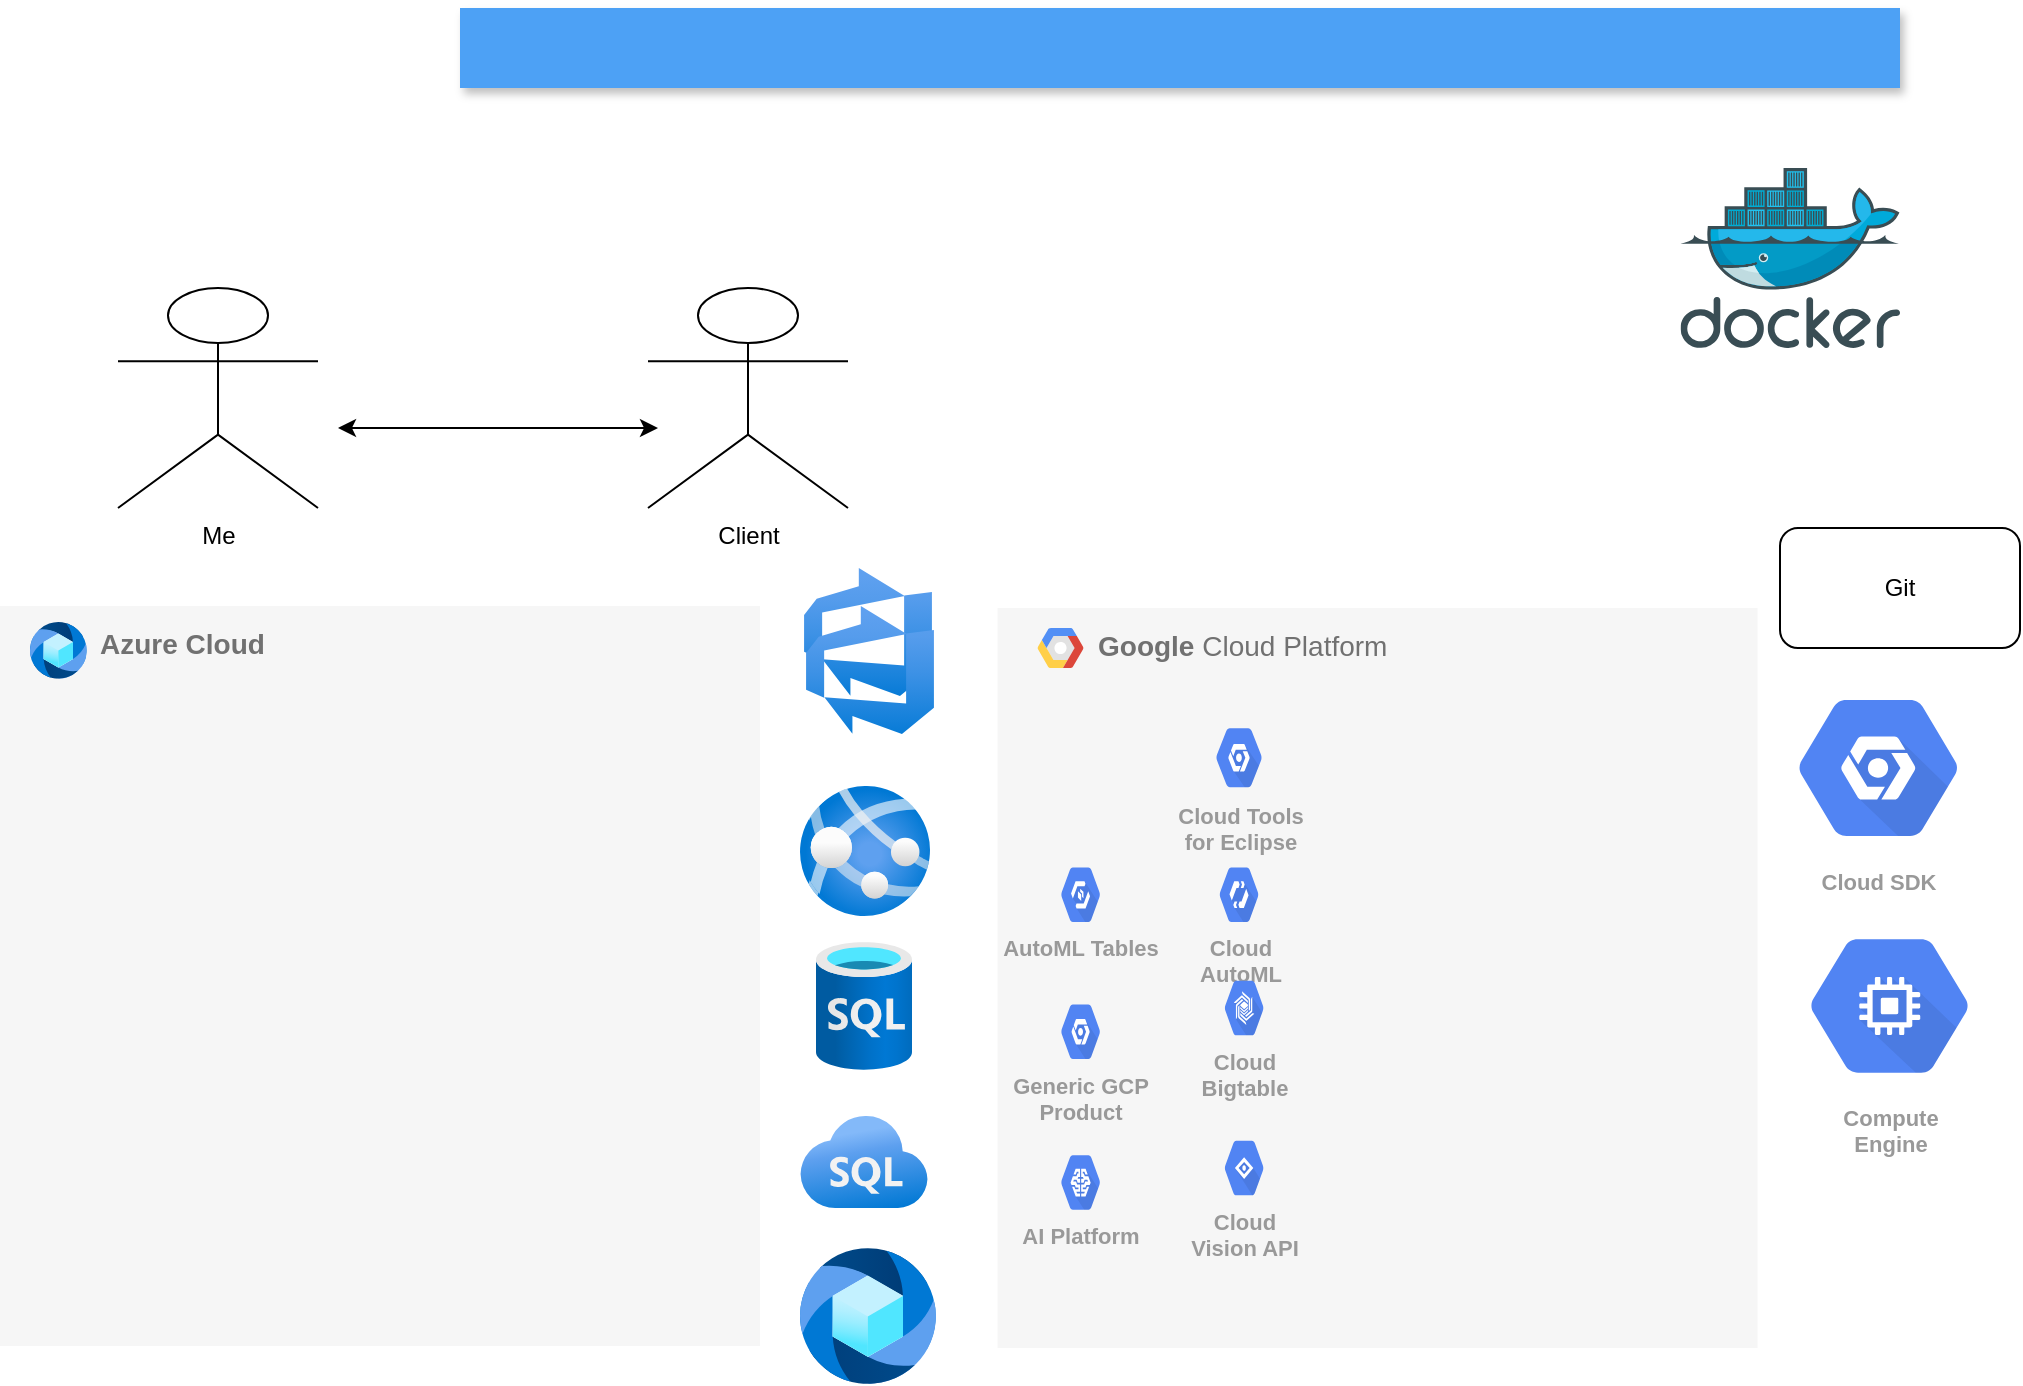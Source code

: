 <mxfile version="15.2.9" type="github">
  <diagram id="f106602c-feb2-e66a-4537-3a34d633f6aa" name="Page-1">
    <mxGraphModel dx="1662" dy="762" grid="1" gridSize="10" guides="1" tooltips="1" connect="1" arrows="1" fold="1" page="1" pageScale="1" pageWidth="1169" pageHeight="827" background="none" math="0" shadow="0">
      <root>
        <mxCell id="0" />
        <mxCell id="1" parent="0" />
        <mxCell id="14" value="&lt;b&gt;Google &lt;/b&gt;Cloud Platform" style="fillColor=#F6F6F6;strokeColor=none;shadow=0;gradientColor=none;fontSize=14;align=left;spacing=10;fontColor=#717171;9E9E9E;verticalAlign=top;spacingTop=-4;fontStyle=0;spacingLeft=40;html=1;" parent="1" vertex="1">
          <mxGeometry x="548.76" y="340" width="380" height="370" as="geometry" />
        </mxCell>
        <mxCell id="15" value="" style="shape=mxgraph.gcp2.google_cloud_platform;fillColor=#F6F6F6;strokeColor=none;shadow=0;gradientColor=none;" parent="14" vertex="1">
          <mxGeometry width="23" height="20" relative="1" as="geometry">
            <mxPoint x="20" y="10" as="offset" />
          </mxGeometry>
        </mxCell>
        <mxCell id="W9F80Ph5MEACYcCJeCzE-696" value="AutoML Tables" style="sketch=0;html=1;fillColor=#5184F3;strokeColor=none;verticalAlign=top;labelPosition=center;verticalLabelPosition=bottom;align=center;spacingTop=-6;fontSize=11;fontStyle=1;fontColor=#999999;shape=mxgraph.gcp2.hexIcon;prIcon=automl_tables" parent="14" vertex="1">
          <mxGeometry x="26.824" y="123.333" width="29.506" height="40.083" as="geometry" />
        </mxCell>
        <mxCell id="W9F80Ph5MEACYcCJeCzE-697" value="Generic GCP&#xa;Product" style="sketch=0;html=1;fillColor=#5184F3;strokeColor=none;verticalAlign=top;labelPosition=center;verticalLabelPosition=bottom;align=center;spacingTop=-6;fontSize=11;fontStyle=1;fontColor=#999999;shape=mxgraph.gcp2.hexIcon;prIcon=placeholder" parent="14" vertex="1">
          <mxGeometry x="26.824" y="191.852" width="29.506" height="40.083" as="geometry" />
        </mxCell>
        <mxCell id="W9F80Ph5MEACYcCJeCzE-698" value="AI Platform" style="sketch=0;html=1;fillColor=#5184F3;strokeColor=none;verticalAlign=top;labelPosition=center;verticalLabelPosition=bottom;align=center;spacingTop=-6;fontSize=11;fontStyle=1;fontColor=#999999;shape=mxgraph.gcp2.hexIcon;prIcon=cloud_machine_learning" parent="14" vertex="1">
          <mxGeometry x="26.824" y="267.222" width="29.506" height="40.083" as="geometry" />
        </mxCell>
        <mxCell id="W9F80Ph5MEACYcCJeCzE-699" value="Cloud&#xa;Vision API" style="sketch=0;html=1;fillColor=#5184F3;strokeColor=none;verticalAlign=top;labelPosition=center;verticalLabelPosition=bottom;align=center;spacingTop=-6;fontSize=11;fontStyle=1;fontColor=#999999;shape=mxgraph.gcp2.hexIcon;prIcon=cloud_vision_api" parent="14" vertex="1">
          <mxGeometry x="108.574" y="260.002" width="29.506" height="40.083" as="geometry" />
        </mxCell>
        <mxCell id="W9F80Ph5MEACYcCJeCzE-700" value="Cloud&#xa;AutoML" style="sketch=0;html=1;fillColor=#5184F3;strokeColor=none;verticalAlign=top;labelPosition=center;verticalLabelPosition=bottom;align=center;spacingTop=-6;fontSize=11;fontStyle=1;fontColor=#999999;shape=mxgraph.gcp2.hexIcon;prIcon=cloud_automl" parent="14" vertex="1">
          <mxGeometry x="106.029" y="123.333" width="29.506" height="40.083" as="geometry" />
        </mxCell>
        <mxCell id="W9F80Ph5MEACYcCJeCzE-704" value="Cloud&#xa;Bigtable" style="sketch=0;html=1;fillColor=#5184F3;strokeColor=none;verticalAlign=top;labelPosition=center;verticalLabelPosition=bottom;align=center;spacingTop=-6;fontSize=11;fontStyle=1;fontColor=#999999;shape=mxgraph.gcp2.hexIcon;prIcon=cloud_bigtable" parent="14" vertex="1">
          <mxGeometry x="108.574" y="180.002" width="29.506" height="40.083" as="geometry" />
        </mxCell>
        <mxCell id="W9F80Ph5MEACYcCJeCzE-712" value="Cloud Tools&#xa;for Eclipse" style="sketch=0;html=1;fillColor=#5184F3;strokeColor=none;verticalAlign=top;labelPosition=center;verticalLabelPosition=bottom;align=center;spacingTop=-6;fontSize=11;fontStyle=1;fontColor=#999999;shape=mxgraph.gcp2.hexIcon;prIcon=placeholder" parent="14" vertex="1">
          <mxGeometry x="103.475" y="53.11" width="34.607" height="43.5" as="geometry" />
        </mxCell>
        <mxCell id="2" value="" style="fillColor=#4DA1F5;strokeColor=none;shadow=1;gradientColor=none;fontSize=14;align=left;spacingLeft=50;fontColor=#ffffff;html=1;" parent="1" vertex="1">
          <mxGeometry x="280" y="40" width="720" height="40" as="geometry" />
        </mxCell>
        <mxCell id="W9F80Ph5MEACYcCJeCzE-693" value="" style="sketch=0;aspect=fixed;html=1;points=[];align=center;image;fontSize=12;image=img/lib/mscae/Docker.svg;" parent="1" vertex="1">
          <mxGeometry x="890.24" y="120" width="109.76" height="90" as="geometry" />
        </mxCell>
        <mxCell id="W9F80Ph5MEACYcCJeCzE-701" value="Compute&#xa;Engine" style="sketch=0;html=1;fillColor=#5184F3;strokeColor=none;verticalAlign=top;labelPosition=center;verticalLabelPosition=bottom;align=center;spacingTop=-6;fontSize=11;fontStyle=1;fontColor=#999999;shape=mxgraph.gcp2.hexIcon;prIcon=compute_engine" parent="1" vertex="1">
          <mxGeometry x="934.88" y="490" width="120" height="98" as="geometry" />
        </mxCell>
        <mxCell id="W9F80Ph5MEACYcCJeCzE-705" value="Cloud SDK" style="sketch=0;html=1;fillColor=#5184F3;strokeColor=none;verticalAlign=top;labelPosition=center;verticalLabelPosition=bottom;align=center;spacingTop=-6;fontSize=11;fontStyle=1;fontColor=#999999;shape=mxgraph.gcp2.hexIcon;prIcon=placeholder" parent="1" vertex="1">
          <mxGeometry x="928.76" y="370" width="121" height="100" as="geometry" />
        </mxCell>
        <mxCell id="W9F80Ph5MEACYcCJeCzE-706" value="Me" style="shape=umlActor;verticalLabelPosition=bottom;verticalAlign=top;html=1;outlineConnect=0;" parent="1" vertex="1">
          <mxGeometry x="109" y="180" width="100" height="110" as="geometry" />
        </mxCell>
        <mxCell id="W9F80Ph5MEACYcCJeCzE-707" value="Git" style="rounded=1;whiteSpace=wrap;html=1;" parent="1" vertex="1">
          <mxGeometry x="940" y="300" width="120" height="60" as="geometry" />
        </mxCell>
        <mxCell id="W9F80Ph5MEACYcCJeCzE-708" value="" style="aspect=fixed;html=1;points=[];align=center;image;fontSize=12;image=img/lib/azure2/compute/App_Services.svg;" parent="1" vertex="1">
          <mxGeometry x="450" y="430" width="64" height="64" as="geometry" />
        </mxCell>
        <mxCell id="W9F80Ph5MEACYcCJeCzE-710" value="" style="aspect=fixed;html=1;points=[];align=center;image;fontSize=12;image=img/lib/azure2/databases/Azure_SQL.svg;" parent="1" vertex="1">
          <mxGeometry x="450" y="594" width="64" height="46" as="geometry" />
        </mxCell>
        <mxCell id="W9F80Ph5MEACYcCJeCzE-711" value="" style="aspect=fixed;html=1;points=[];align=center;image;fontSize=12;image=img/lib/azure2/web/Azure_Media_Service.svg;" parent="1" vertex="1">
          <mxGeometry x="450" y="660" width="68" height="68" as="geometry" />
        </mxCell>
        <mxCell id="W9F80Ph5MEACYcCJeCzE-716" value="Client" style="shape=umlActor;verticalLabelPosition=bottom;verticalAlign=top;html=1;outlineConnect=0;" parent="1" vertex="1">
          <mxGeometry x="374" y="180" width="100" height="110" as="geometry" />
        </mxCell>
        <mxCell id="W9F80Ph5MEACYcCJeCzE-719" value="" style="endArrow=classic;startArrow=classic;html=1;" parent="1" edge="1">
          <mxGeometry width="50" height="50" relative="1" as="geometry">
            <mxPoint x="219" y="250" as="sourcePoint" />
            <mxPoint x="379" y="250" as="targetPoint" />
            <Array as="points">
              <mxPoint x="239" y="250" />
            </Array>
          </mxGeometry>
        </mxCell>
        <mxCell id="W9F80Ph5MEACYcCJeCzE-720" value="" style="aspect=fixed;html=1;points=[];align=center;image;fontSize=12;image=img/lib/azure2/devops/Azure_DevOps.svg;" parent="1" vertex="1">
          <mxGeometry x="452" y="320" width="64" height="64" as="geometry" />
        </mxCell>
        <mxCell id="rdSZgKfeFoEqGlZAM-YM-18" value="&lt;b&gt;Azure Cloud&lt;/b&gt;" style="fillColor=#F6F6F6;strokeColor=none;shadow=0;gradientColor=none;fontSize=14;align=left;spacing=10;fontColor=#717171;9E9E9E;verticalAlign=top;spacingTop=-4;fontStyle=0;spacingLeft=40;html=1;" vertex="1" parent="1">
          <mxGeometry x="50" y="339" width="380" height="370" as="geometry" />
        </mxCell>
        <mxCell id="rdSZgKfeFoEqGlZAM-YM-37" value="" style="aspect=fixed;html=1;points=[];align=center;image;fontSize=12;image=img/lib/azure2/web/Azure_Media_Service.svg;" vertex="1" parent="rdSZgKfeFoEqGlZAM-YM-18">
          <mxGeometry x="15" y="8" width="28.39" height="28.39" as="geometry" />
        </mxCell>
        <mxCell id="rdSZgKfeFoEqGlZAM-YM-33" value="" style="aspect=fixed;html=1;points=[];align=center;image;fontSize=12;image=img/lib/azure2/databases/SQL_Database.svg;" vertex="1" parent="1">
          <mxGeometry x="458" y="507" width="48" height="64" as="geometry" />
        </mxCell>
        <mxCell id="rdSZgKfeFoEqGlZAM-YM-34" value="" style="aspect=fixed;html=1;points=[];align=center;image;fontSize=12;image=img/lib/azure2/devops/Azure_DevOps.svg;" vertex="1" parent="1">
          <mxGeometry x="453" y="339" width="64" height="64" as="geometry" />
        </mxCell>
        <mxCell id="rdSZgKfeFoEqGlZAM-YM-35" value="" style="aspect=fixed;html=1;points=[];align=center;image;fontSize=12;image=img/lib/azure2/compute/App_Services.svg;" vertex="1" parent="1">
          <mxGeometry x="451" y="429" width="64" height="64" as="geometry" />
        </mxCell>
      </root>
    </mxGraphModel>
  </diagram>
</mxfile>
